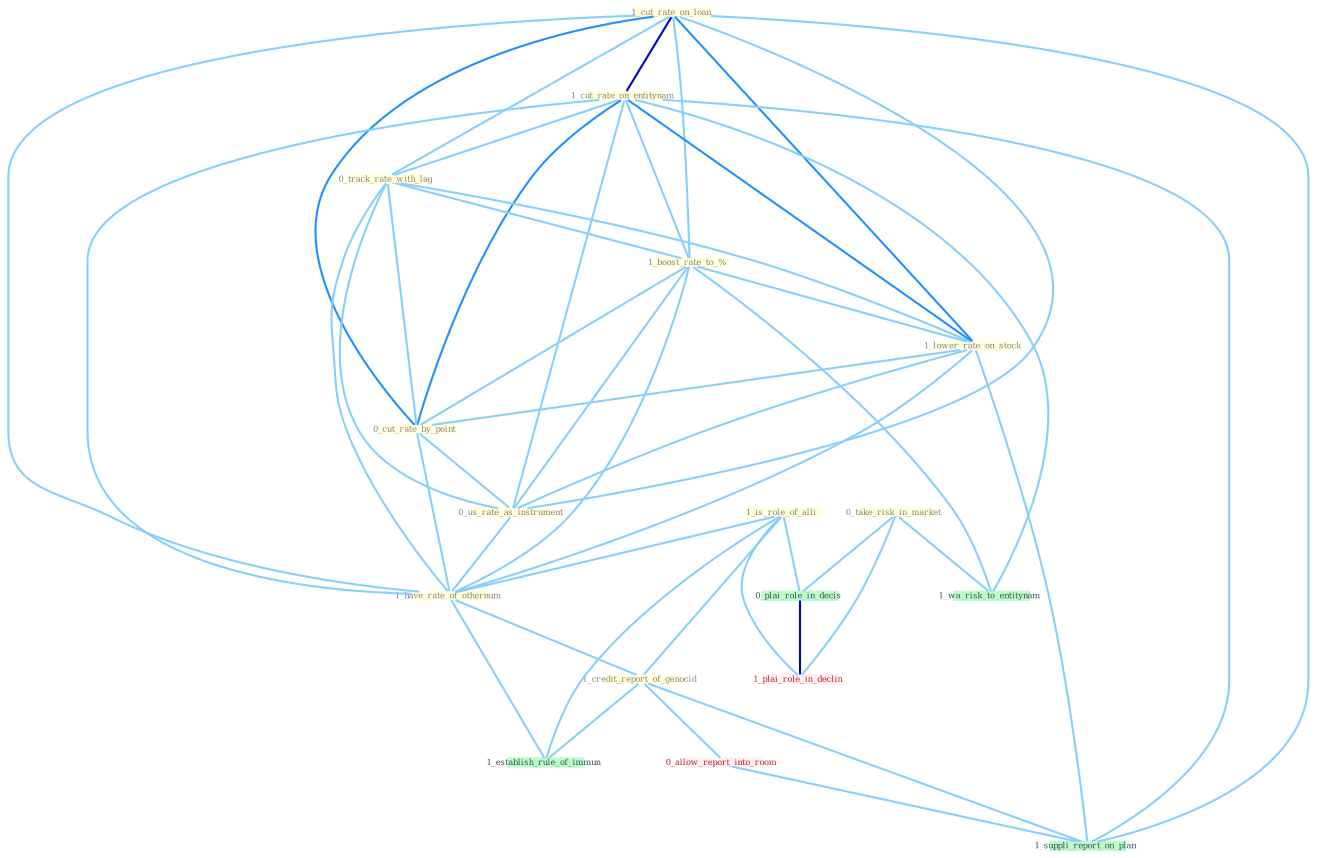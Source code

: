 Graph G{ 
    node
    [shape=polygon,style=filled,width=.5,height=.06,color="#BDFCC9",fixedsize=true,fontsize=4,
    fontcolor="#2f4f4f"];
    {node
    [color="#ffffe0", fontcolor="#8b7d6b"] "1_cut_rate_on_loan " "1_cut_rate_on_entitynam " "0_track_rate_with_lag " "1_boost_rate_to_% " "0_take_risk_in_market " "1_lower_rate_on_stock " "0_cut_rate_by_point " "1_is_role_of_alli " "0_us_rate_as_instrument " "1_have_rate_of_othernum " "1_credit_report_of_genocid "}
{node [color="#fff0f5", fontcolor="#b22222"] "1_plai_role_in_declin " "0_allow_report_into_room "}
edge [color="#B0E2FF"];

	"1_cut_rate_on_loan " -- "1_cut_rate_on_entitynam " [w="3", color="#0000cd" , len=0.6];
	"1_cut_rate_on_loan " -- "0_track_rate_with_lag " [w="1", color="#87cefa" ];
	"1_cut_rate_on_loan " -- "1_boost_rate_to_% " [w="1", color="#87cefa" ];
	"1_cut_rate_on_loan " -- "1_lower_rate_on_stock " [w="2", color="#1e90ff" , len=0.8];
	"1_cut_rate_on_loan " -- "0_cut_rate_by_point " [w="2", color="#1e90ff" , len=0.8];
	"1_cut_rate_on_loan " -- "0_us_rate_as_instrument " [w="1", color="#87cefa" ];
	"1_cut_rate_on_loan " -- "1_have_rate_of_othernum " [w="1", color="#87cefa" ];
	"1_cut_rate_on_loan " -- "1_suppli_report_on_plan " [w="1", color="#87cefa" ];
	"1_cut_rate_on_entitynam " -- "0_track_rate_with_lag " [w="1", color="#87cefa" ];
	"1_cut_rate_on_entitynam " -- "1_boost_rate_to_% " [w="1", color="#87cefa" ];
	"1_cut_rate_on_entitynam " -- "1_lower_rate_on_stock " [w="2", color="#1e90ff" , len=0.8];
	"1_cut_rate_on_entitynam " -- "0_cut_rate_by_point " [w="2", color="#1e90ff" , len=0.8];
	"1_cut_rate_on_entitynam " -- "0_us_rate_as_instrument " [w="1", color="#87cefa" ];
	"1_cut_rate_on_entitynam " -- "1_have_rate_of_othernum " [w="1", color="#87cefa" ];
	"1_cut_rate_on_entitynam " -- "1_wa_risk_to_entitynam " [w="1", color="#87cefa" ];
	"1_cut_rate_on_entitynam " -- "1_suppli_report_on_plan " [w="1", color="#87cefa" ];
	"0_track_rate_with_lag " -- "1_boost_rate_to_% " [w="1", color="#87cefa" ];
	"0_track_rate_with_lag " -- "1_lower_rate_on_stock " [w="1", color="#87cefa" ];
	"0_track_rate_with_lag " -- "0_cut_rate_by_point " [w="1", color="#87cefa" ];
	"0_track_rate_with_lag " -- "0_us_rate_as_instrument " [w="1", color="#87cefa" ];
	"0_track_rate_with_lag " -- "1_have_rate_of_othernum " [w="1", color="#87cefa" ];
	"1_boost_rate_to_% " -- "1_lower_rate_on_stock " [w="1", color="#87cefa" ];
	"1_boost_rate_to_% " -- "0_cut_rate_by_point " [w="1", color="#87cefa" ];
	"1_boost_rate_to_% " -- "0_us_rate_as_instrument " [w="1", color="#87cefa" ];
	"1_boost_rate_to_% " -- "1_have_rate_of_othernum " [w="1", color="#87cefa" ];
	"1_boost_rate_to_% " -- "1_wa_risk_to_entitynam " [w="1", color="#87cefa" ];
	"0_take_risk_in_market " -- "1_wa_risk_to_entitynam " [w="1", color="#87cefa" ];
	"0_take_risk_in_market " -- "0_plai_role_in_decis " [w="1", color="#87cefa" ];
	"0_take_risk_in_market " -- "1_plai_role_in_declin " [w="1", color="#87cefa" ];
	"1_lower_rate_on_stock " -- "0_cut_rate_by_point " [w="1", color="#87cefa" ];
	"1_lower_rate_on_stock " -- "0_us_rate_as_instrument " [w="1", color="#87cefa" ];
	"1_lower_rate_on_stock " -- "1_have_rate_of_othernum " [w="1", color="#87cefa" ];
	"1_lower_rate_on_stock " -- "1_suppli_report_on_plan " [w="1", color="#87cefa" ];
	"0_cut_rate_by_point " -- "0_us_rate_as_instrument " [w="1", color="#87cefa" ];
	"0_cut_rate_by_point " -- "1_have_rate_of_othernum " [w="1", color="#87cefa" ];
	"1_is_role_of_alli " -- "1_have_rate_of_othernum " [w="1", color="#87cefa" ];
	"1_is_role_of_alli " -- "1_credit_report_of_genocid " [w="1", color="#87cefa" ];
	"1_is_role_of_alli " -- "0_plai_role_in_decis " [w="1", color="#87cefa" ];
	"1_is_role_of_alli " -- "1_establish_rule_of_immun " [w="1", color="#87cefa" ];
	"1_is_role_of_alli " -- "1_plai_role_in_declin " [w="1", color="#87cefa" ];
	"0_us_rate_as_instrument " -- "1_have_rate_of_othernum " [w="1", color="#87cefa" ];
	"1_have_rate_of_othernum " -- "1_credit_report_of_genocid " [w="1", color="#87cefa" ];
	"1_have_rate_of_othernum " -- "1_establish_rule_of_immun " [w="1", color="#87cefa" ];
	"1_credit_report_of_genocid " -- "1_establish_rule_of_immun " [w="1", color="#87cefa" ];
	"1_credit_report_of_genocid " -- "0_allow_report_into_room " [w="1", color="#87cefa" ];
	"1_credit_report_of_genocid " -- "1_suppli_report_on_plan " [w="1", color="#87cefa" ];
	"0_plai_role_in_decis " -- "1_plai_role_in_declin " [w="3", color="#0000cd" , len=0.6];
	"0_allow_report_into_room " -- "1_suppli_report_on_plan " [w="1", color="#87cefa" ];
}